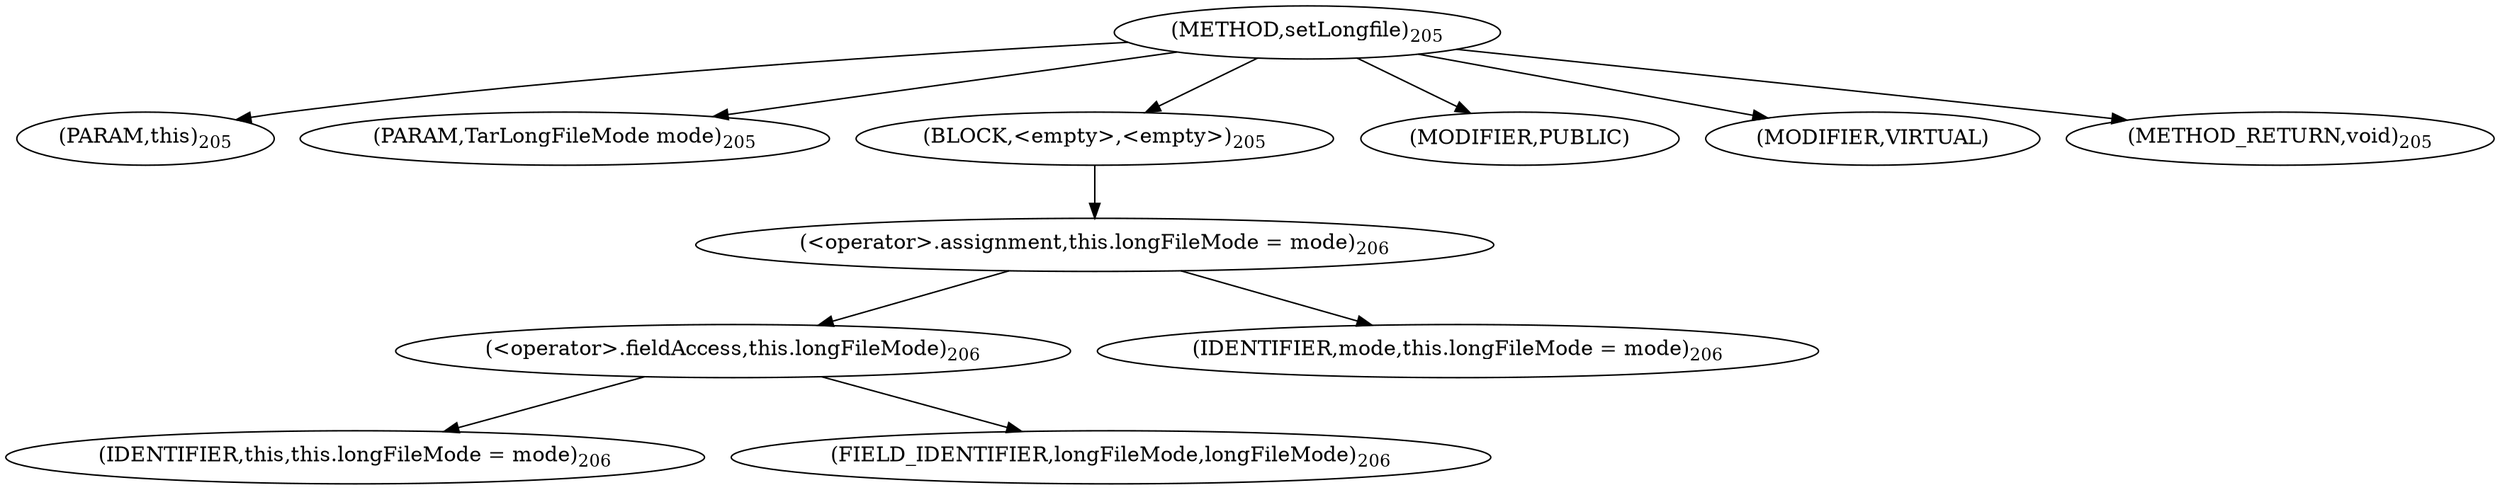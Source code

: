 digraph "setLongfile" {  
"233" [label = <(METHOD,setLongfile)<SUB>205</SUB>> ]
"15" [label = <(PARAM,this)<SUB>205</SUB>> ]
"234" [label = <(PARAM,TarLongFileMode mode)<SUB>205</SUB>> ]
"235" [label = <(BLOCK,&lt;empty&gt;,&lt;empty&gt;)<SUB>205</SUB>> ]
"236" [label = <(&lt;operator&gt;.assignment,this.longFileMode = mode)<SUB>206</SUB>> ]
"237" [label = <(&lt;operator&gt;.fieldAccess,this.longFileMode)<SUB>206</SUB>> ]
"14" [label = <(IDENTIFIER,this,this.longFileMode = mode)<SUB>206</SUB>> ]
"238" [label = <(FIELD_IDENTIFIER,longFileMode,longFileMode)<SUB>206</SUB>> ]
"239" [label = <(IDENTIFIER,mode,this.longFileMode = mode)<SUB>206</SUB>> ]
"240" [label = <(MODIFIER,PUBLIC)> ]
"241" [label = <(MODIFIER,VIRTUAL)> ]
"242" [label = <(METHOD_RETURN,void)<SUB>205</SUB>> ]
  "233" -> "15" 
  "233" -> "234" 
  "233" -> "235" 
  "233" -> "240" 
  "233" -> "241" 
  "233" -> "242" 
  "235" -> "236" 
  "236" -> "237" 
  "236" -> "239" 
  "237" -> "14" 
  "237" -> "238" 
}
